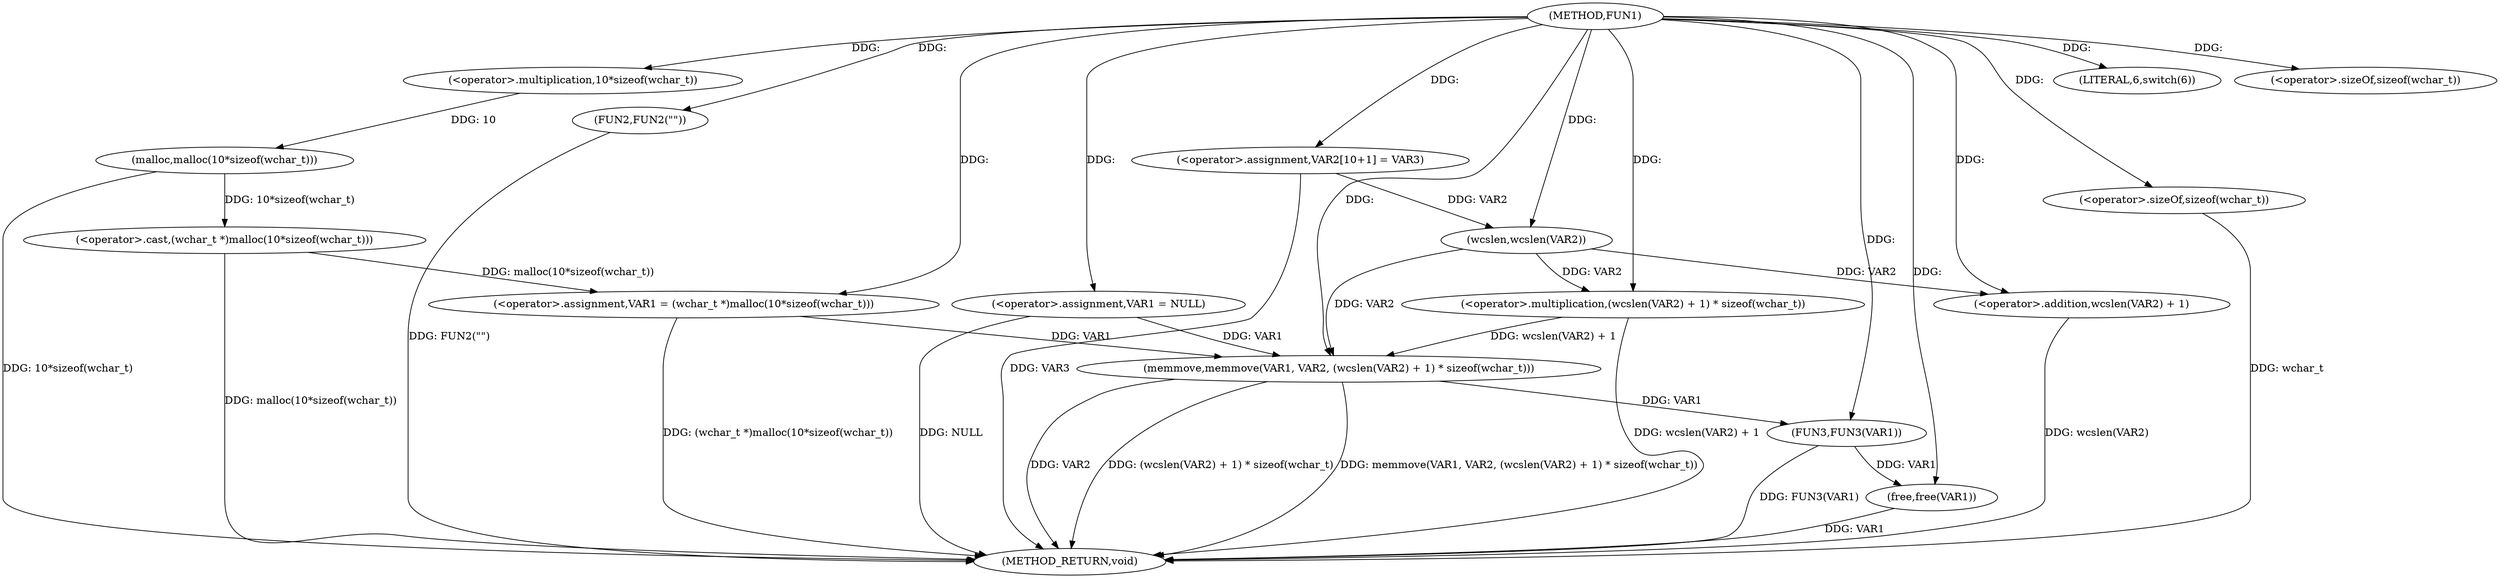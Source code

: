 digraph FUN1 {  
"1000100" [label = "(METHOD,FUN1)" ]
"1000143" [label = "(METHOD_RETURN,void)" ]
"1000103" [label = "(<operator>.assignment,VAR1 = NULL)" ]
"1000107" [label = "(LITERAL,6,switch(6))" ]
"1000110" [label = "(<operator>.assignment,VAR1 = (wchar_t *)malloc(10*sizeof(wchar_t)))" ]
"1000112" [label = "(<operator>.cast,(wchar_t *)malloc(10*sizeof(wchar_t)))" ]
"1000114" [label = "(malloc,malloc(10*sizeof(wchar_t)))" ]
"1000115" [label = "(<operator>.multiplication,10*sizeof(wchar_t))" ]
"1000117" [label = "(<operator>.sizeOf,sizeof(wchar_t))" ]
"1000121" [label = "(FUN2,FUN2(\"\"))" ]
"1000126" [label = "(<operator>.assignment,VAR2[10+1] = VAR3)" ]
"1000129" [label = "(memmove,memmove(VAR1, VAR2, (wcslen(VAR2) + 1) * sizeof(wchar_t)))" ]
"1000132" [label = "(<operator>.multiplication,(wcslen(VAR2) + 1) * sizeof(wchar_t))" ]
"1000133" [label = "(<operator>.addition,wcslen(VAR2) + 1)" ]
"1000134" [label = "(wcslen,wcslen(VAR2))" ]
"1000137" [label = "(<operator>.sizeOf,sizeof(wchar_t))" ]
"1000139" [label = "(FUN3,FUN3(VAR1))" ]
"1000141" [label = "(free,free(VAR1))" ]
  "1000141" -> "1000143"  [ label = "DDG: VAR1"] 
  "1000103" -> "1000143"  [ label = "DDG: NULL"] 
  "1000112" -> "1000143"  [ label = "DDG: malloc(10*sizeof(wchar_t))"] 
  "1000129" -> "1000143"  [ label = "DDG: VAR2"] 
  "1000129" -> "1000143"  [ label = "DDG: (wcslen(VAR2) + 1) * sizeof(wchar_t)"] 
  "1000139" -> "1000143"  [ label = "DDG: FUN3(VAR1)"] 
  "1000129" -> "1000143"  [ label = "DDG: memmove(VAR1, VAR2, (wcslen(VAR2) + 1) * sizeof(wchar_t))"] 
  "1000133" -> "1000143"  [ label = "DDG: wcslen(VAR2)"] 
  "1000114" -> "1000143"  [ label = "DDG: 10*sizeof(wchar_t)"] 
  "1000121" -> "1000143"  [ label = "DDG: FUN2(\"\")"] 
  "1000132" -> "1000143"  [ label = "DDG: wcslen(VAR2) + 1"] 
  "1000110" -> "1000143"  [ label = "DDG: (wchar_t *)malloc(10*sizeof(wchar_t))"] 
  "1000126" -> "1000143"  [ label = "DDG: VAR3"] 
  "1000137" -> "1000143"  [ label = "DDG: wchar_t"] 
  "1000100" -> "1000103"  [ label = "DDG: "] 
  "1000100" -> "1000107"  [ label = "DDG: "] 
  "1000112" -> "1000110"  [ label = "DDG: malloc(10*sizeof(wchar_t))"] 
  "1000100" -> "1000110"  [ label = "DDG: "] 
  "1000114" -> "1000112"  [ label = "DDG: 10*sizeof(wchar_t)"] 
  "1000115" -> "1000114"  [ label = "DDG: 10"] 
  "1000100" -> "1000115"  [ label = "DDG: "] 
  "1000100" -> "1000117"  [ label = "DDG: "] 
  "1000100" -> "1000121"  [ label = "DDG: "] 
  "1000100" -> "1000126"  [ label = "DDG: "] 
  "1000103" -> "1000129"  [ label = "DDG: VAR1"] 
  "1000110" -> "1000129"  [ label = "DDG: VAR1"] 
  "1000100" -> "1000129"  [ label = "DDG: "] 
  "1000134" -> "1000129"  [ label = "DDG: VAR2"] 
  "1000132" -> "1000129"  [ label = "DDG: wcslen(VAR2) + 1"] 
  "1000134" -> "1000132"  [ label = "DDG: VAR2"] 
  "1000100" -> "1000132"  [ label = "DDG: "] 
  "1000134" -> "1000133"  [ label = "DDG: VAR2"] 
  "1000126" -> "1000134"  [ label = "DDG: VAR2"] 
  "1000100" -> "1000134"  [ label = "DDG: "] 
  "1000100" -> "1000133"  [ label = "DDG: "] 
  "1000100" -> "1000137"  [ label = "DDG: "] 
  "1000129" -> "1000139"  [ label = "DDG: VAR1"] 
  "1000100" -> "1000139"  [ label = "DDG: "] 
  "1000139" -> "1000141"  [ label = "DDG: VAR1"] 
  "1000100" -> "1000141"  [ label = "DDG: "] 
}
